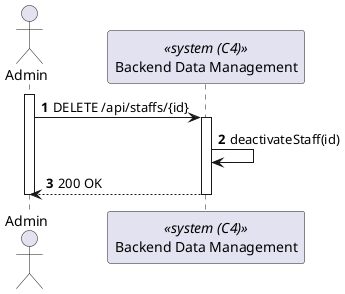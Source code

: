 @startuml process-view
autonumber

actor "Admin" as Admin
participant BackendDataManagement as "Backend Data Management" <<system (C4)>>

activate Admin
    Admin-> BackendDataManagement : DELETE /api/staffs/{id}
    activate BackendDataManagement
        BackendDataManagement -> BackendDataManagement : deactivateStaff(id)
        Admin <-- BackendDataManagement : 200 OK
    deactivate BackendDataManagement
deactivate Admin

@enduml